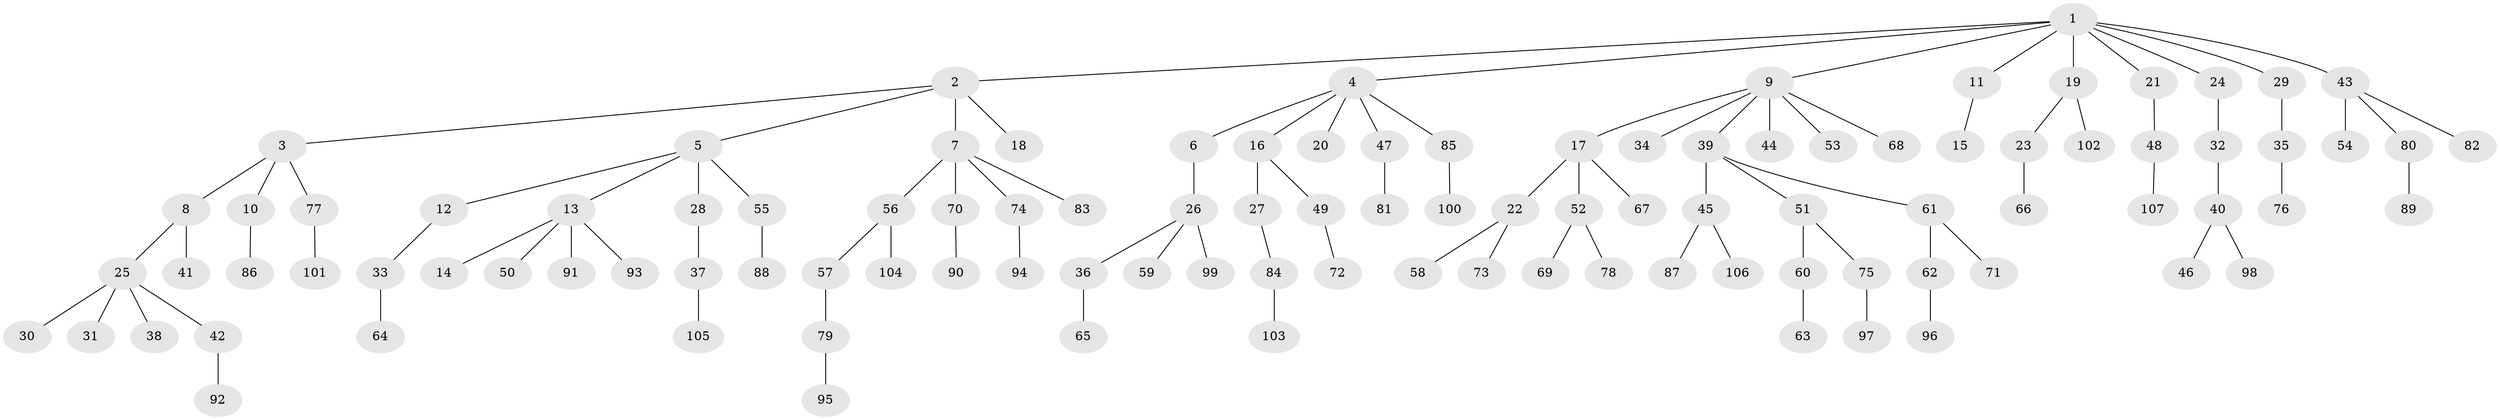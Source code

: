 // Generated by graph-tools (version 1.1) at 2025/02/03/09/25 03:02:17]
// undirected, 107 vertices, 106 edges
graph export_dot {
graph [start="1"]
  node [color=gray90,style=filled];
  1;
  2;
  3;
  4;
  5;
  6;
  7;
  8;
  9;
  10;
  11;
  12;
  13;
  14;
  15;
  16;
  17;
  18;
  19;
  20;
  21;
  22;
  23;
  24;
  25;
  26;
  27;
  28;
  29;
  30;
  31;
  32;
  33;
  34;
  35;
  36;
  37;
  38;
  39;
  40;
  41;
  42;
  43;
  44;
  45;
  46;
  47;
  48;
  49;
  50;
  51;
  52;
  53;
  54;
  55;
  56;
  57;
  58;
  59;
  60;
  61;
  62;
  63;
  64;
  65;
  66;
  67;
  68;
  69;
  70;
  71;
  72;
  73;
  74;
  75;
  76;
  77;
  78;
  79;
  80;
  81;
  82;
  83;
  84;
  85;
  86;
  87;
  88;
  89;
  90;
  91;
  92;
  93;
  94;
  95;
  96;
  97;
  98;
  99;
  100;
  101;
  102;
  103;
  104;
  105;
  106;
  107;
  1 -- 2;
  1 -- 4;
  1 -- 9;
  1 -- 11;
  1 -- 19;
  1 -- 21;
  1 -- 24;
  1 -- 29;
  1 -- 43;
  2 -- 3;
  2 -- 5;
  2 -- 7;
  2 -- 18;
  3 -- 8;
  3 -- 10;
  3 -- 77;
  4 -- 6;
  4 -- 16;
  4 -- 20;
  4 -- 47;
  4 -- 85;
  5 -- 12;
  5 -- 13;
  5 -- 28;
  5 -- 55;
  6 -- 26;
  7 -- 56;
  7 -- 70;
  7 -- 74;
  7 -- 83;
  8 -- 25;
  8 -- 41;
  9 -- 17;
  9 -- 34;
  9 -- 39;
  9 -- 44;
  9 -- 53;
  9 -- 68;
  10 -- 86;
  11 -- 15;
  12 -- 33;
  13 -- 14;
  13 -- 50;
  13 -- 91;
  13 -- 93;
  16 -- 27;
  16 -- 49;
  17 -- 22;
  17 -- 52;
  17 -- 67;
  19 -- 23;
  19 -- 102;
  21 -- 48;
  22 -- 58;
  22 -- 73;
  23 -- 66;
  24 -- 32;
  25 -- 30;
  25 -- 31;
  25 -- 38;
  25 -- 42;
  26 -- 36;
  26 -- 59;
  26 -- 99;
  27 -- 84;
  28 -- 37;
  29 -- 35;
  32 -- 40;
  33 -- 64;
  35 -- 76;
  36 -- 65;
  37 -- 105;
  39 -- 45;
  39 -- 51;
  39 -- 61;
  40 -- 46;
  40 -- 98;
  42 -- 92;
  43 -- 54;
  43 -- 80;
  43 -- 82;
  45 -- 87;
  45 -- 106;
  47 -- 81;
  48 -- 107;
  49 -- 72;
  51 -- 60;
  51 -- 75;
  52 -- 69;
  52 -- 78;
  55 -- 88;
  56 -- 57;
  56 -- 104;
  57 -- 79;
  60 -- 63;
  61 -- 62;
  61 -- 71;
  62 -- 96;
  70 -- 90;
  74 -- 94;
  75 -- 97;
  77 -- 101;
  79 -- 95;
  80 -- 89;
  84 -- 103;
  85 -- 100;
}
